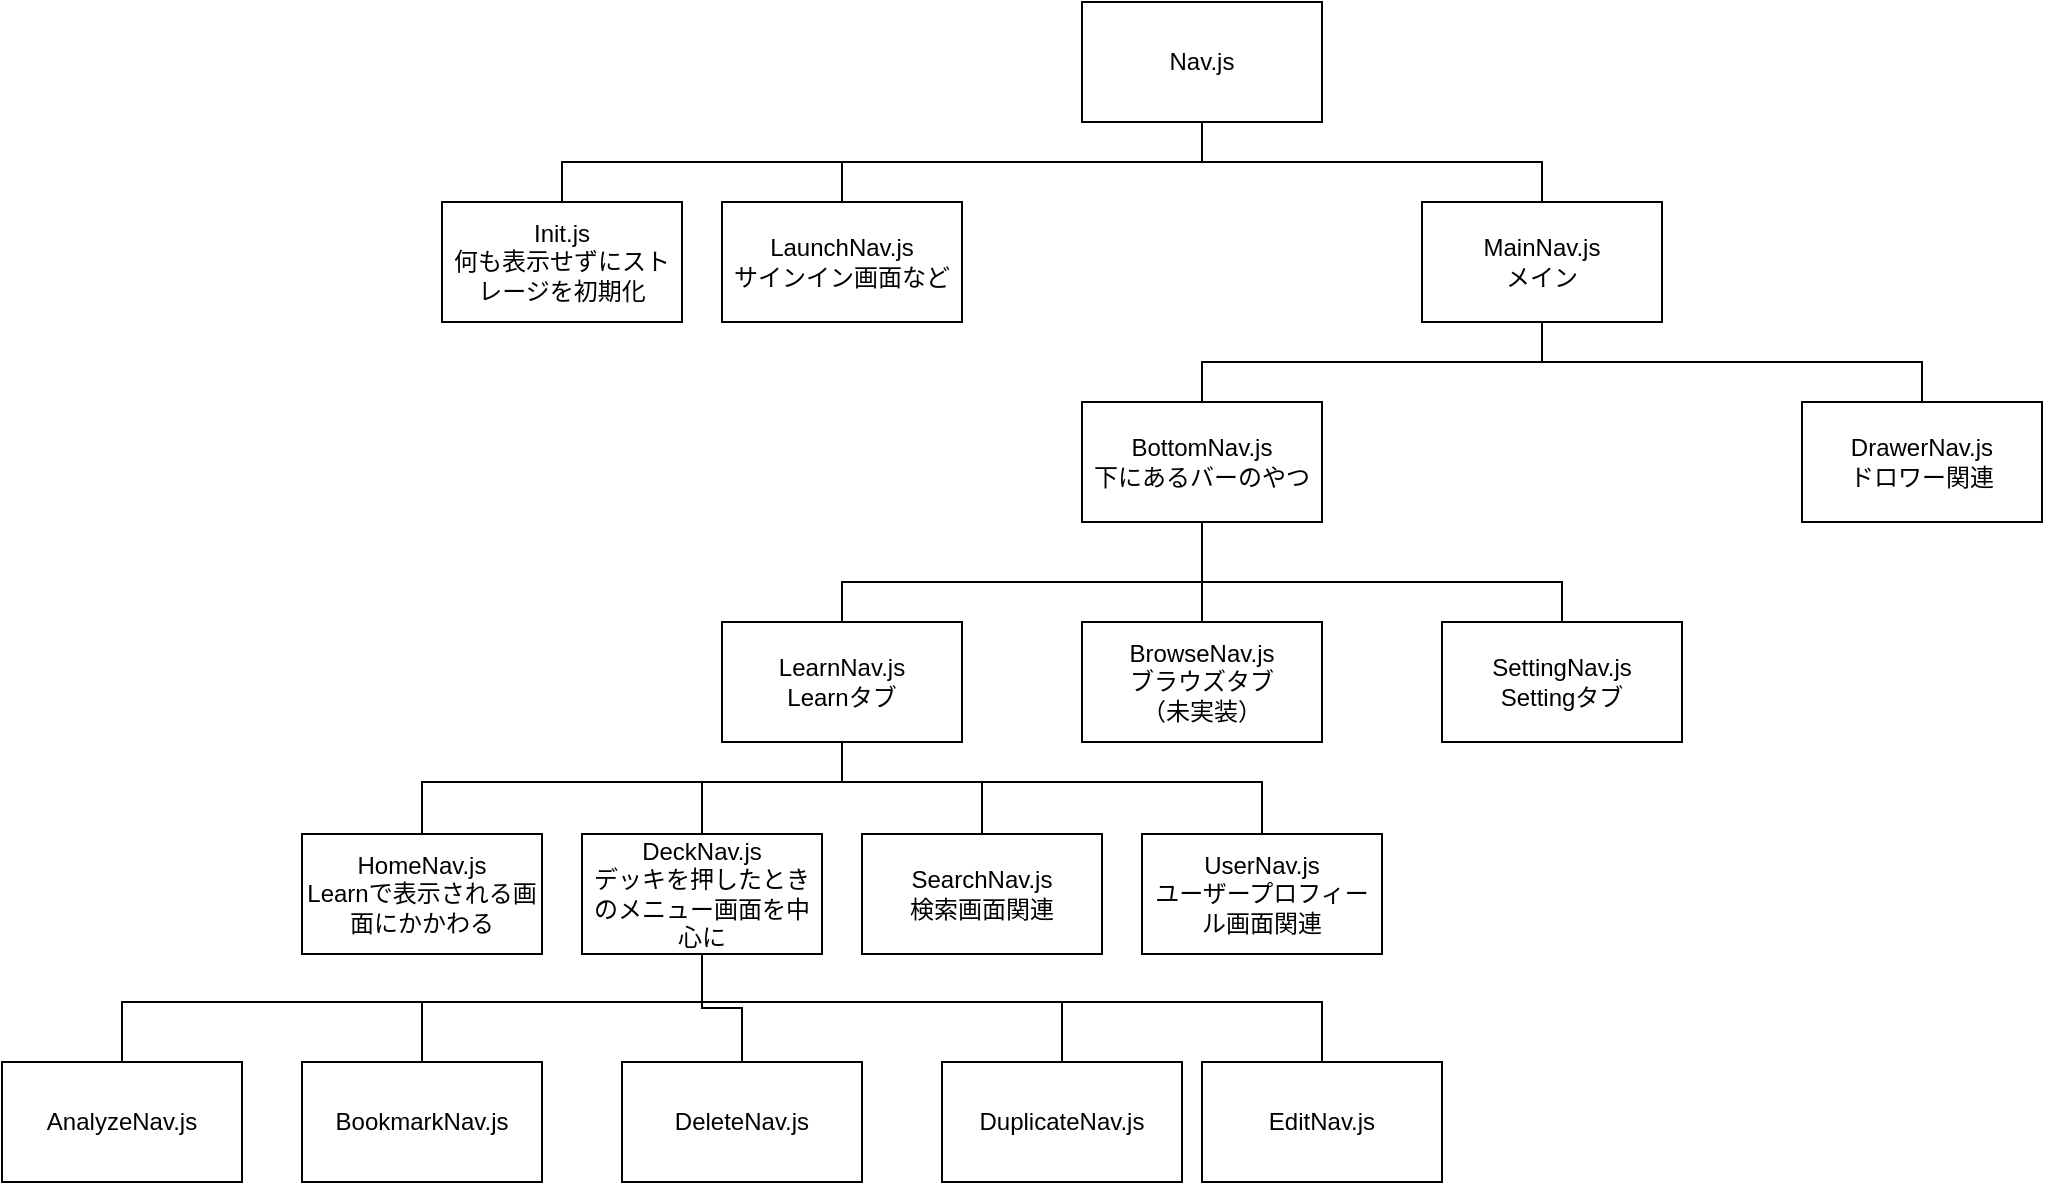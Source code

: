 <mxfile version="13.1.3">
    <diagram id="6hGFLwfOUW9BJ-s0fimq" name="Page-1">
        <mxGraphModel dx="1624" dy="370" grid="1" gridSize="10" guides="1" tooltips="1" connect="1" arrows="1" fold="1" page="1" pageScale="1" pageWidth="827" pageHeight="1169" math="0" shadow="0">
            <root>
                <mxCell id="0"/>
                <mxCell id="1" parent="0"/>
                <mxCell id="2" value="Nav.js" style="rounded=0;whiteSpace=wrap;html=1;" vertex="1" parent="1">
                    <mxGeometry x="330" y="160" width="120" height="60" as="geometry"/>
                </mxCell>
                <mxCell id="5" style="edgeStyle=orthogonalEdgeStyle;rounded=0;orthogonalLoop=1;jettySize=auto;html=1;entryX=0.5;entryY=1;entryDx=0;entryDy=0;endArrow=none;endFill=0;" edge="1" parent="1" source="3" target="2">
                    <mxGeometry relative="1" as="geometry">
                        <Array as="points">
                            <mxPoint x="210" y="240"/>
                            <mxPoint x="390" y="240"/>
                        </Array>
                    </mxGeometry>
                </mxCell>
                <mxCell id="3" value="LaunchNav.js&lt;br&gt;サインイン画面など" style="rounded=0;whiteSpace=wrap;html=1;" vertex="1" parent="1">
                    <mxGeometry x="150" y="260" width="120" height="60" as="geometry"/>
                </mxCell>
                <mxCell id="7" style="edgeStyle=orthogonalEdgeStyle;rounded=0;orthogonalLoop=1;jettySize=auto;html=1;entryX=0.5;entryY=1;entryDx=0;entryDy=0;endArrow=none;endFill=0;exitX=0.5;exitY=0;exitDx=0;exitDy=0;" edge="1" parent="1" source="4" target="2">
                    <mxGeometry relative="1" as="geometry">
                        <Array as="points">
                            <mxPoint x="70" y="240"/>
                            <mxPoint x="390" y="240"/>
                        </Array>
                    </mxGeometry>
                </mxCell>
                <mxCell id="4" value="Init.js&lt;br&gt;何も表示せずにストレージを初期化" style="rounded=0;whiteSpace=wrap;html=1;" vertex="1" parent="1">
                    <mxGeometry x="10" y="260" width="120" height="60" as="geometry"/>
                </mxCell>
                <mxCell id="9" style="edgeStyle=orthogonalEdgeStyle;rounded=0;orthogonalLoop=1;jettySize=auto;html=1;entryX=0.5;entryY=1;entryDx=0;entryDy=0;endArrow=none;endFill=0;" edge="1" parent="1" source="8" target="2">
                    <mxGeometry relative="1" as="geometry">
                        <Array as="points">
                            <mxPoint x="560" y="240"/>
                            <mxPoint x="390" y="240"/>
                        </Array>
                    </mxGeometry>
                </mxCell>
                <mxCell id="12" style="edgeStyle=orthogonalEdgeStyle;rounded=0;orthogonalLoop=1;jettySize=auto;html=1;entryX=0.5;entryY=0;entryDx=0;entryDy=0;endArrow=none;endFill=0;" edge="1" parent="1" source="8" target="10">
                    <mxGeometry relative="1" as="geometry">
                        <Array as="points">
                            <mxPoint x="560" y="340"/>
                            <mxPoint x="750" y="340"/>
                        </Array>
                    </mxGeometry>
                </mxCell>
                <mxCell id="8" value="MainNav.js&lt;br&gt;メイン" style="rounded=0;whiteSpace=wrap;html=1;" vertex="1" parent="1">
                    <mxGeometry x="500" y="260" width="120" height="60" as="geometry"/>
                </mxCell>
                <mxCell id="10" value="DrawerNav.js&lt;br&gt;ドロワー関連" style="rounded=0;whiteSpace=wrap;html=1;" vertex="1" parent="1">
                    <mxGeometry x="690" y="360" width="120" height="60" as="geometry"/>
                </mxCell>
                <mxCell id="14" style="edgeStyle=orthogonalEdgeStyle;rounded=0;orthogonalLoop=1;jettySize=auto;html=1;entryX=0.5;entryY=1;entryDx=0;entryDy=0;endArrow=none;endFill=0;" edge="1" parent="1" source="11" target="8">
                    <mxGeometry relative="1" as="geometry">
                        <Array as="points">
                            <mxPoint x="390" y="340"/>
                            <mxPoint x="560" y="340"/>
                        </Array>
                    </mxGeometry>
                </mxCell>
                <mxCell id="11" value="BottomNav.js&lt;br&gt;下にあるバーのやつ" style="rounded=0;whiteSpace=wrap;html=1;" vertex="1" parent="1">
                    <mxGeometry x="330" y="360" width="120" height="60" as="geometry"/>
                </mxCell>
                <mxCell id="16" style="edgeStyle=orthogonalEdgeStyle;rounded=0;orthogonalLoop=1;jettySize=auto;html=1;entryX=0.5;entryY=1;entryDx=0;entryDy=0;endArrow=none;endFill=0;" edge="1" parent="1" source="15" target="11">
                    <mxGeometry relative="1" as="geometry">
                        <Array as="points">
                            <mxPoint x="210" y="450"/>
                            <mxPoint x="390" y="450"/>
                        </Array>
                    </mxGeometry>
                </mxCell>
                <mxCell id="15" value="LearnNav.js&lt;br&gt;Learnタブ" style="rounded=0;whiteSpace=wrap;html=1;" vertex="1" parent="1">
                    <mxGeometry x="150" y="470" width="120" height="60" as="geometry"/>
                </mxCell>
                <mxCell id="20" style="edgeStyle=orthogonalEdgeStyle;rounded=0;orthogonalLoop=1;jettySize=auto;html=1;entryX=0.5;entryY=1;entryDx=0;entryDy=0;endArrow=none;endFill=0;" edge="1" parent="1" source="17" target="11">
                    <mxGeometry relative="1" as="geometry">
                        <Array as="points">
                            <mxPoint x="570" y="450"/>
                            <mxPoint x="390" y="450"/>
                        </Array>
                    </mxGeometry>
                </mxCell>
                <mxCell id="17" value="SettingNav.js&lt;br&gt;Settingタブ" style="rounded=0;whiteSpace=wrap;html=1;" vertex="1" parent="1">
                    <mxGeometry x="510" y="470" width="120" height="60" as="geometry"/>
                </mxCell>
                <mxCell id="19" style="edgeStyle=orthogonalEdgeStyle;rounded=0;orthogonalLoop=1;jettySize=auto;html=1;exitX=0.5;exitY=0;exitDx=0;exitDy=0;entryX=0.5;entryY=1;entryDx=0;entryDy=0;endArrow=none;endFill=0;" edge="1" parent="1" source="18" target="11">
                    <mxGeometry relative="1" as="geometry"/>
                </mxCell>
                <mxCell id="18" value="BrowseNav.js&lt;br&gt;ブラウズタブ&lt;br&gt;（未実装）" style="rounded=0;whiteSpace=wrap;html=1;" vertex="1" parent="1">
                    <mxGeometry x="330" y="470" width="120" height="60" as="geometry"/>
                </mxCell>
                <mxCell id="27" style="edgeStyle=orthogonalEdgeStyle;rounded=0;orthogonalLoop=1;jettySize=auto;html=1;entryX=0.5;entryY=1;entryDx=0;entryDy=0;endArrow=none;endFill=0;" edge="1" parent="1" source="21" target="15">
                    <mxGeometry relative="1" as="geometry">
                        <Array as="points">
                            <mxPoint x="140" y="550"/>
                            <mxPoint x="210" y="550"/>
                        </Array>
                    </mxGeometry>
                </mxCell>
                <mxCell id="21" value="DeckNav.js&lt;br&gt;デッキを押したときのメニュー画面を中心に" style="rounded=0;whiteSpace=wrap;html=1;" vertex="1" parent="1">
                    <mxGeometry x="80" y="576" width="120" height="60" as="geometry"/>
                </mxCell>
                <mxCell id="26" style="edgeStyle=orthogonalEdgeStyle;rounded=0;orthogonalLoop=1;jettySize=auto;html=1;entryX=0.5;entryY=1;entryDx=0;entryDy=0;endArrow=none;endFill=0;" edge="1" parent="1" source="23" target="15">
                    <mxGeometry relative="1" as="geometry">
                        <Array as="points">
                            <mxPoint y="550"/>
                            <mxPoint x="210" y="550"/>
                        </Array>
                    </mxGeometry>
                </mxCell>
                <mxCell id="23" value="HomeNav.js&lt;br&gt;Learnで表示される画面にかかわる" style="rounded=0;whiteSpace=wrap;html=1;" vertex="1" parent="1">
                    <mxGeometry x="-60" y="576" width="120" height="60" as="geometry"/>
                </mxCell>
                <mxCell id="28" style="edgeStyle=orthogonalEdgeStyle;rounded=0;orthogonalLoop=1;jettySize=auto;html=1;entryX=0.5;entryY=1;entryDx=0;entryDy=0;endArrow=none;endFill=0;" edge="1" parent="1" source="24" target="15">
                    <mxGeometry relative="1" as="geometry">
                        <Array as="points">
                            <mxPoint x="280" y="550"/>
                            <mxPoint x="210" y="550"/>
                        </Array>
                    </mxGeometry>
                </mxCell>
                <mxCell id="24" value="SearchNav.js&lt;br&gt;検索画面関連" style="rounded=0;whiteSpace=wrap;html=1;" vertex="1" parent="1">
                    <mxGeometry x="220" y="576" width="120" height="60" as="geometry"/>
                </mxCell>
                <mxCell id="29" style="edgeStyle=orthogonalEdgeStyle;rounded=0;orthogonalLoop=1;jettySize=auto;html=1;entryX=0.5;entryY=1;entryDx=0;entryDy=0;endArrow=none;endFill=0;" edge="1" parent="1" source="25" target="15">
                    <mxGeometry relative="1" as="geometry">
                        <Array as="points">
                            <mxPoint x="420" y="550"/>
                            <mxPoint x="210" y="550"/>
                        </Array>
                    </mxGeometry>
                </mxCell>
                <mxCell id="25" value="UserNav.js&lt;br&gt;ユーザープロフィール画面関連" style="rounded=0;whiteSpace=wrap;html=1;" vertex="1" parent="1">
                    <mxGeometry x="360" y="576" width="120" height="60" as="geometry"/>
                </mxCell>
                <mxCell id="32" style="edgeStyle=orthogonalEdgeStyle;rounded=0;orthogonalLoop=1;jettySize=auto;html=1;entryX=0.5;entryY=1;entryDx=0;entryDy=0;endArrow=none;endFill=0;" edge="1" parent="1" source="30" target="21">
                    <mxGeometry relative="1" as="geometry">
                        <Array as="points">
                            <mxPoint y="660"/>
                            <mxPoint x="140" y="660"/>
                        </Array>
                    </mxGeometry>
                </mxCell>
                <mxCell id="30" value="BookmarkNav.js" style="rounded=0;whiteSpace=wrap;html=1;" vertex="1" parent="1">
                    <mxGeometry x="-60" y="690" width="120" height="60" as="geometry"/>
                </mxCell>
                <mxCell id="37" style="edgeStyle=orthogonalEdgeStyle;rounded=0;orthogonalLoop=1;jettySize=auto;html=1;entryX=0.5;entryY=1;entryDx=0;entryDy=0;endArrow=none;endFill=0;" edge="1" parent="1" source="33" target="21">
                    <mxGeometry relative="1" as="geometry">
                        <Array as="points">
                            <mxPoint x="-150" y="660"/>
                            <mxPoint x="140" y="660"/>
                        </Array>
                    </mxGeometry>
                </mxCell>
                <mxCell id="33" value="AnalyzeNav.js" style="rounded=0;whiteSpace=wrap;html=1;" vertex="1" parent="1">
                    <mxGeometry x="-210" y="690" width="120" height="60" as="geometry"/>
                </mxCell>
                <mxCell id="40" style="edgeStyle=orthogonalEdgeStyle;rounded=0;orthogonalLoop=1;jettySize=auto;html=1;entryX=0.5;entryY=1;entryDx=0;entryDy=0;endArrow=none;endFill=0;" edge="1" parent="1" source="34" target="21">
                    <mxGeometry relative="1" as="geometry">
                        <Array as="points">
                            <mxPoint x="450" y="660"/>
                            <mxPoint x="140" y="660"/>
                        </Array>
                    </mxGeometry>
                </mxCell>
                <mxCell id="34" value="EditNav.js" style="rounded=0;whiteSpace=wrap;html=1;" vertex="1" parent="1">
                    <mxGeometry x="390" y="690" width="120" height="60" as="geometry"/>
                </mxCell>
                <mxCell id="39" style="edgeStyle=orthogonalEdgeStyle;rounded=0;orthogonalLoop=1;jettySize=auto;html=1;entryX=0.5;entryY=1;entryDx=0;entryDy=0;endArrow=none;endFill=0;" edge="1" parent="1" source="35" target="21">
                    <mxGeometry relative="1" as="geometry">
                        <Array as="points">
                            <mxPoint x="320" y="660"/>
                            <mxPoint x="140" y="660"/>
                        </Array>
                    </mxGeometry>
                </mxCell>
                <mxCell id="35" value="DuplicateNav.js" style="rounded=0;whiteSpace=wrap;html=1;" vertex="1" parent="1">
                    <mxGeometry x="260" y="690" width="120" height="60" as="geometry"/>
                </mxCell>
                <mxCell id="38" style="edgeStyle=orthogonalEdgeStyle;rounded=0;orthogonalLoop=1;jettySize=auto;html=1;entryX=0.5;entryY=1;entryDx=0;entryDy=0;endArrow=none;endFill=0;" edge="1" parent="1" source="36" target="21">
                    <mxGeometry relative="1" as="geometry">
                        <Array as="points">
                            <mxPoint x="160" y="663"/>
                            <mxPoint x="140" y="663"/>
                        </Array>
                    </mxGeometry>
                </mxCell>
                <mxCell id="36" value="DeleteNav.js" style="rounded=0;whiteSpace=wrap;html=1;" vertex="1" parent="1">
                    <mxGeometry x="100" y="690" width="120" height="60" as="geometry"/>
                </mxCell>
            </root>
        </mxGraphModel>
    </diagram>
</mxfile>